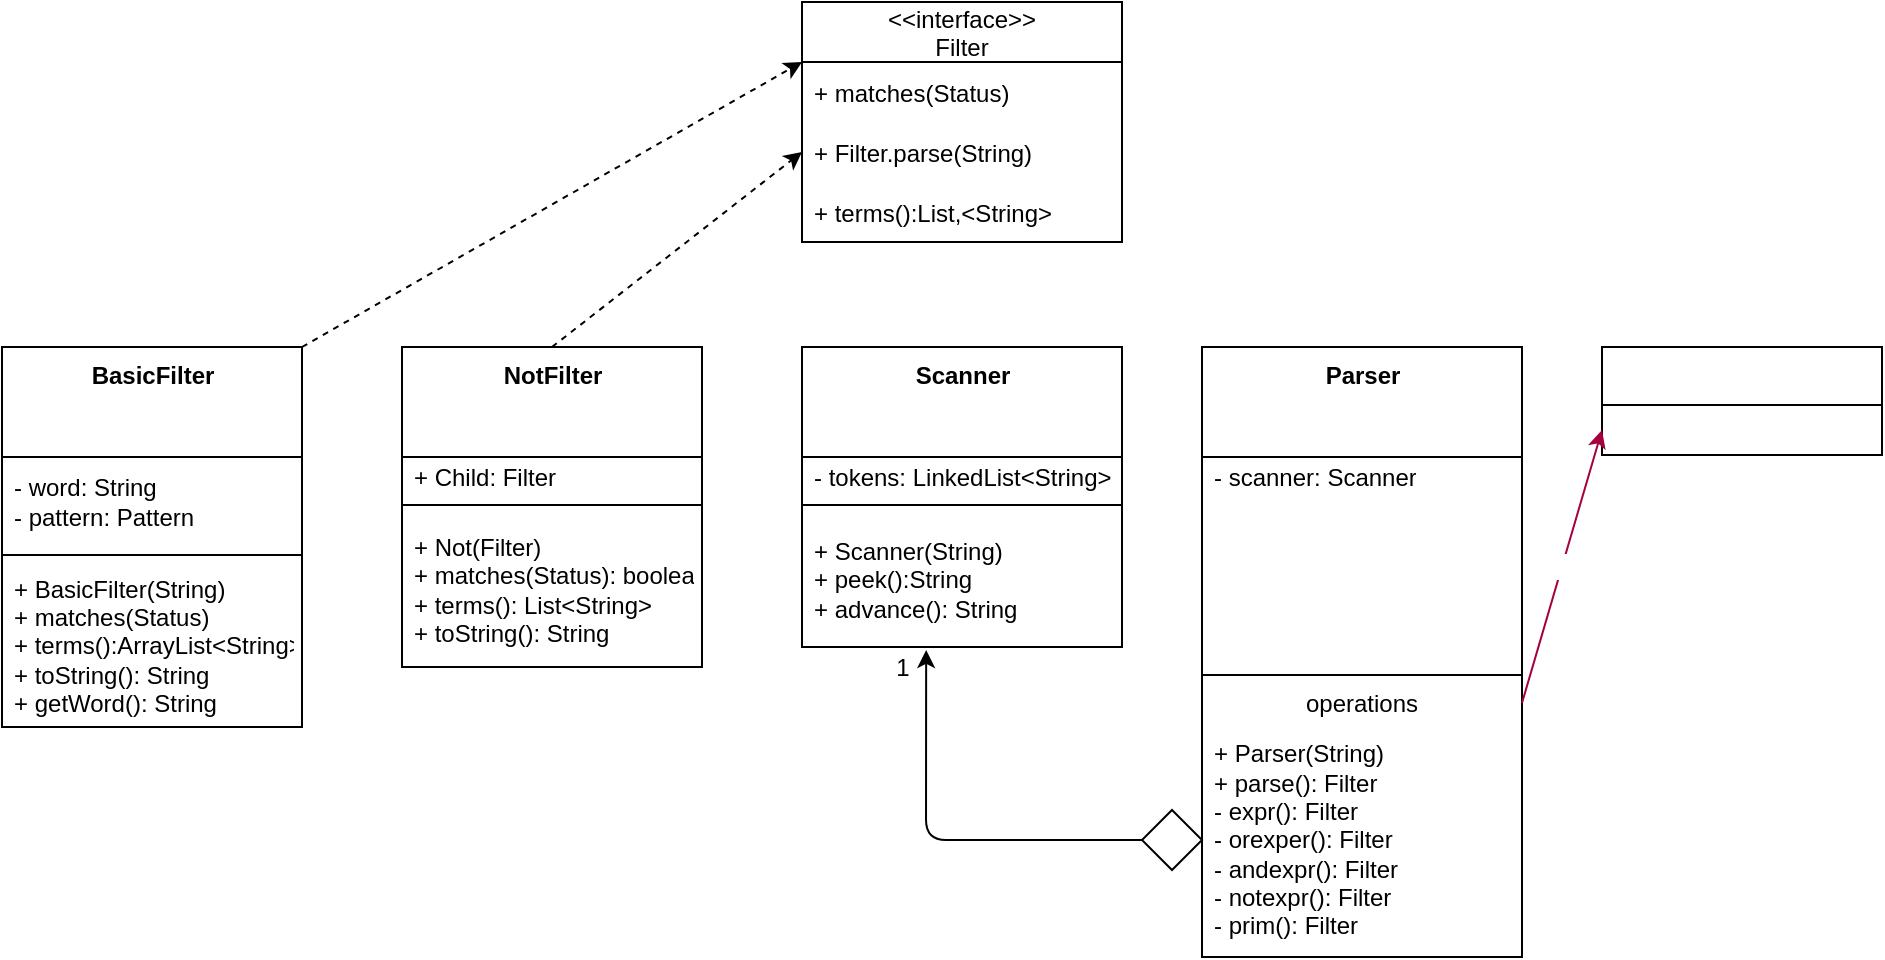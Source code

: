 <mxfile>
    <diagram id="Zw_P2CI8f9N_lPGTmP__" name="Page-1">
        <mxGraphModel dx="499" dy="670" grid="1" gridSize="10" guides="1" tooltips="1" connect="1" arrows="1" fold="1" page="1" pageScale="1" pageWidth="1100" pageHeight="850" math="0" shadow="0">
            <root>
                <mxCell id="0"/>
                <mxCell id="1" parent="0"/>
                <mxCell id="2" value="&lt;&lt;interface&gt;&gt;&#10;Filter" style="swimlane;fontStyle=0;childLayout=stackLayout;horizontal=1;startSize=30;horizontalStack=0;resizeParent=1;resizeParentMax=0;resizeLast=0;collapsible=1;marginBottom=0;" parent="1" vertex="1">
                    <mxGeometry x="500" y="140" width="160" height="120" as="geometry"/>
                </mxCell>
                <mxCell id="3" value="+ matches(Status)" style="text;strokeColor=none;fillColor=none;align=left;verticalAlign=middle;spacingLeft=4;spacingRight=4;overflow=hidden;points=[[0,0.5],[1,0.5]];portConstraint=eastwest;rotatable=0;" parent="2" vertex="1">
                    <mxGeometry y="30" width="160" height="30" as="geometry"/>
                </mxCell>
                <mxCell id="4" value="+ Filter.parse(String)" style="text;strokeColor=none;fillColor=none;align=left;verticalAlign=middle;spacingLeft=4;spacingRight=4;overflow=hidden;points=[[0,0.5],[1,0.5]];portConstraint=eastwest;rotatable=0;" parent="2" vertex="1">
                    <mxGeometry y="60" width="160" height="30" as="geometry"/>
                </mxCell>
                <mxCell id="5" value="+ terms():List,&lt;String&gt;" style="text;strokeColor=none;fillColor=none;align=left;verticalAlign=middle;spacingLeft=4;spacingRight=4;overflow=hidden;points=[[0,0.5],[1,0.5]];portConstraint=eastwest;rotatable=0;" parent="2" vertex="1">
                    <mxGeometry y="90" width="160" height="30" as="geometry"/>
                </mxCell>
                <mxCell id="62" style="edgeStyle=none;html=1;exitX=1;exitY=0;exitDx=0;exitDy=0;entryX=0;entryY=0.25;entryDx=0;entryDy=0;fontColor=#FFFFFF;dashed=1;" parent="1" source="29" target="2" edge="1">
                    <mxGeometry relative="1" as="geometry"/>
                </mxCell>
                <mxCell id="29" value="&lt;b&gt;BasicFilter&lt;/b&gt;&lt;br&gt;" style="swimlane;fontStyle=0;align=center;verticalAlign=top;childLayout=stackLayout;horizontal=1;startSize=55;horizontalStack=0;resizeParent=1;resizeParentMax=0;resizeLast=0;collapsible=0;marginBottom=0;html=1;" parent="1" vertex="1">
                    <mxGeometry x="100" y="312.5" width="150" height="190" as="geometry"/>
                </mxCell>
                <mxCell id="31" value="- word: String&lt;br&gt;- pattern: Pattern" style="text;html=1;strokeColor=none;fillColor=none;align=left;verticalAlign=middle;spacingLeft=4;spacingRight=4;overflow=hidden;rotatable=0;points=[[0,0.5],[1,0.5]];portConstraint=eastwest;" parent="29" vertex="1">
                    <mxGeometry y="55" width="150" height="45" as="geometry"/>
                </mxCell>
                <mxCell id="34" value="" style="line;strokeWidth=1;fillColor=none;align=left;verticalAlign=middle;spacingTop=-1;spacingLeft=3;spacingRight=3;rotatable=0;labelPosition=right;points=[];portConstraint=eastwest;" parent="29" vertex="1">
                    <mxGeometry y="100" width="150" height="8" as="geometry"/>
                </mxCell>
                <mxCell id="36" value="+ BasicFilter(String)&lt;br&gt;+ matches(Status)&lt;br&gt;+ terms():ArrayList&amp;lt;String&amp;gt;&lt;br&gt;+ toString(): String&lt;br&gt;+ getWord(): String" style="text;html=1;strokeColor=none;fillColor=none;align=left;verticalAlign=middle;spacingLeft=4;spacingRight=4;overflow=hidden;rotatable=0;points=[[0,0.5],[1,0.5]];portConstraint=eastwest;" parent="29" vertex="1">
                    <mxGeometry y="108" width="150" height="82" as="geometry"/>
                </mxCell>
                <mxCell id="37" value="&lt;b&gt;Parser&lt;/b&gt;" style="swimlane;fontStyle=0;align=center;verticalAlign=top;childLayout=stackLayout;horizontal=1;startSize=55;horizontalStack=0;resizeParent=1;resizeParentMax=0;resizeLast=0;collapsible=0;marginBottom=0;html=1;" parent="1" vertex="1">
                    <mxGeometry x="700" y="312.5" width="160" height="305" as="geometry"/>
                </mxCell>
                <mxCell id="39" value="- scanner: Scanner" style="text;html=1;strokeColor=none;fillColor=none;align=left;verticalAlign=middle;spacingLeft=4;spacingRight=4;overflow=hidden;rotatable=0;points=[[0,0.5],[1,0.5]];portConstraint=eastwest;" parent="37" vertex="1">
                    <mxGeometry y="55" width="160" height="20" as="geometry"/>
                </mxCell>
                <mxCell id="40" value="- IPAREN: String&lt;br&gt;- RPAREN: String&lt;br&gt;- OR: String&lt;br&gt;- AND: String&lt;br&gt;- NOT: String" style="text;html=1;strokeColor=none;fillColor=none;align=left;verticalAlign=middle;spacingLeft=4;spacingRight=4;overflow=hidden;rotatable=0;points=[[0,0.5],[1,0.5]];portConstraint=eastwest;fontColor=#FFFFFF;" parent="37" vertex="1">
                    <mxGeometry y="75" width="160" height="85" as="geometry"/>
                </mxCell>
                <mxCell id="41" value="" style="line;strokeWidth=1;fillColor=none;align=left;verticalAlign=middle;spacingTop=-1;spacingLeft=3;spacingRight=3;rotatable=0;labelPosition=right;points=[];portConstraint=eastwest;" parent="37" vertex="1">
                    <mxGeometry y="160" width="160" height="8" as="geometry"/>
                </mxCell>
                <mxCell id="42" value="operations" style="text;html=1;strokeColor=none;fillColor=none;align=center;verticalAlign=middle;spacingLeft=4;spacingRight=4;overflow=hidden;rotatable=0;points=[[0,0.5],[1,0.5]];portConstraint=eastwest;" parent="37" vertex="1">
                    <mxGeometry y="168" width="160" height="20" as="geometry"/>
                </mxCell>
                <mxCell id="67" value="+ Parser(String)&lt;br&gt;+ parse(): Filter&lt;br&gt;- expr(): Filter&lt;br&gt;- orexper(): Filter&lt;br&gt;- andexpr(): Filter&lt;br&gt;- notexpr(): Filter&lt;br&gt;- prim(): Filter" style="text;html=1;strokeColor=none;fillColor=none;align=left;verticalAlign=middle;spacingLeft=4;spacingRight=4;overflow=hidden;rotatable=0;points=[[0,0.5],[1,0.5]];portConstraint=eastwest;" vertex="1" parent="37">
                    <mxGeometry y="188" width="160" height="117" as="geometry"/>
                </mxCell>
                <mxCell id="63" style="edgeStyle=none;html=1;exitX=0.5;exitY=0;exitDx=0;exitDy=0;entryX=0;entryY=0.5;entryDx=0;entryDy=0;fontColor=#FFFFFF;dashed=1;" parent="1" source="44" target="4" edge="1">
                    <mxGeometry relative="1" as="geometry"/>
                </mxCell>
                <mxCell id="44" value="&lt;b&gt;NotFilter&lt;/b&gt;" style="swimlane;fontStyle=0;align=center;verticalAlign=top;childLayout=stackLayout;horizontal=1;startSize=55;horizontalStack=0;resizeParent=1;resizeParentMax=0;resizeLast=0;collapsible=0;marginBottom=0;html=1;" parent="1" vertex="1">
                    <mxGeometry x="300" y="312.5" width="150" height="160" as="geometry"/>
                </mxCell>
                <mxCell id="46" value="+ Child: Filter" style="text;html=1;strokeColor=none;fillColor=none;align=left;verticalAlign=middle;spacingLeft=4;spacingRight=4;overflow=hidden;rotatable=0;points=[[0,0.5],[1,0.5]];portConstraint=eastwest;" parent="44" vertex="1">
                    <mxGeometry y="55" width="150" height="20" as="geometry"/>
                </mxCell>
                <mxCell id="48" value="" style="line;strokeWidth=1;fillColor=none;align=left;verticalAlign=middle;spacingTop=-1;spacingLeft=3;spacingRight=3;rotatable=0;labelPosition=right;points=[];portConstraint=eastwest;" parent="44" vertex="1">
                    <mxGeometry y="75" width="150" height="8" as="geometry"/>
                </mxCell>
                <mxCell id="50" value="+ Not(Filter)&lt;br&gt;+ matches(Status): boolean&lt;br&gt;+ terms(): List&amp;lt;String&amp;gt;&lt;br&gt;+ toString(): String" style="text;html=1;strokeColor=none;fillColor=none;align=left;verticalAlign=middle;spacingLeft=4;spacingRight=4;overflow=hidden;rotatable=0;points=[[0,0.5],[1,0.5]];portConstraint=eastwest;" parent="44" vertex="1">
                    <mxGeometry y="83" width="150" height="77" as="geometry"/>
                </mxCell>
                <mxCell id="51" value="&lt;b&gt;Scanner&lt;/b&gt;" style="swimlane;fontStyle=0;align=center;verticalAlign=top;childLayout=stackLayout;horizontal=1;startSize=55;horizontalStack=0;resizeParent=1;resizeParentMax=0;resizeLast=0;collapsible=0;marginBottom=0;html=1;" parent="1" vertex="1">
                    <mxGeometry x="500" y="312.5" width="160" height="150" as="geometry"/>
                </mxCell>
                <mxCell id="53" value="- tokens: LinkedList&amp;lt;String&amp;gt;" style="text;html=1;strokeColor=none;fillColor=none;align=left;verticalAlign=middle;spacingLeft=4;spacingRight=4;overflow=hidden;rotatable=0;points=[[0,0.5],[1,0.5]];portConstraint=eastwest;" parent="51" vertex="1">
                    <mxGeometry y="55" width="160" height="20" as="geometry"/>
                </mxCell>
                <mxCell id="54" value="" style="line;strokeWidth=1;fillColor=none;align=left;verticalAlign=middle;spacingTop=-1;spacingLeft=3;spacingRight=3;rotatable=0;labelPosition=right;points=[];portConstraint=eastwest;" parent="51" vertex="1">
                    <mxGeometry y="75" width="160" height="8" as="geometry"/>
                </mxCell>
                <mxCell id="56" value="+ Scanner(String)&lt;br&gt;+ peek():String&lt;br&gt;+ advance(): String" style="text;html=1;strokeColor=none;fillColor=none;align=left;verticalAlign=middle;spacingLeft=4;spacingRight=4;overflow=hidden;rotatable=0;points=[[0,0.5],[1,0.5]];portConstraint=eastwest;" parent="51" vertex="1">
                    <mxGeometry y="83" width="160" height="67" as="geometry"/>
                </mxCell>
                <mxCell id="57" value="SyntaxError" style="swimlane;fontStyle=1;align=center;verticalAlign=middle;childLayout=stackLayout;horizontal=1;startSize=29;horizontalStack=0;resizeParent=1;resizeParentMax=0;resizeLast=0;collapsible=0;marginBottom=0;html=1;fontColor=#FFFFFF;" parent="1" vertex="1">
                    <mxGeometry x="900" y="312.5" width="140" height="54" as="geometry"/>
                </mxCell>
                <mxCell id="59" value="+ stereotype(): String" style="text;html=1;strokeColor=none;fillColor=none;align=left;verticalAlign=middle;spacingLeft=4;spacingRight=4;overflow=hidden;rotatable=0;points=[[0,0.5],[1,0.5]];portConstraint=eastwest;fontColor=#FFFFFF;" parent="57" vertex="1">
                    <mxGeometry y="29" width="140" height="25" as="geometry"/>
                </mxCell>
                <mxCell id="60" value="throws" style="edgeStyle=none;html=1;exitX=1;exitY=0.5;exitDx=0;exitDy=0;entryX=0;entryY=0.5;entryDx=0;entryDy=0;fontColor=#FFFFFF;fillColor=#d80073;strokeColor=#A50040;" parent="1" source="42" target="59" edge="1">
                    <mxGeometry relative="1" as="geometry">
                        <mxPoint x="860" y="676" as="sourcePoint"/>
                    </mxGeometry>
                </mxCell>
                <mxCell id="73" style="edgeStyle=none;html=1;exitX=1;exitY=0.5;exitDx=0;exitDy=0;entryX=0.388;entryY=1.022;entryDx=0;entryDy=0;entryPerimeter=0;" edge="1" parent="1" source="71" target="56">
                    <mxGeometry relative="1" as="geometry">
                        <mxPoint x="590" y="559" as="targetPoint"/>
                        <Array as="points">
                            <mxPoint x="562" y="559"/>
                        </Array>
                    </mxGeometry>
                </mxCell>
                <mxCell id="71" value="" style="rhombus;" vertex="1" parent="1">
                    <mxGeometry x="670" y="544" width="30" height="30" as="geometry"/>
                </mxCell>
                <mxCell id="74" value="1" style="text;html=1;align=center;verticalAlign=middle;resizable=0;points=[];autosize=1;strokeColor=none;fillColor=none;" vertex="1" parent="1">
                    <mxGeometry x="540" y="462.5" width="20" height="20" as="geometry"/>
                </mxCell>
            </root>
        </mxGraphModel>
    </diagram>
</mxfile>